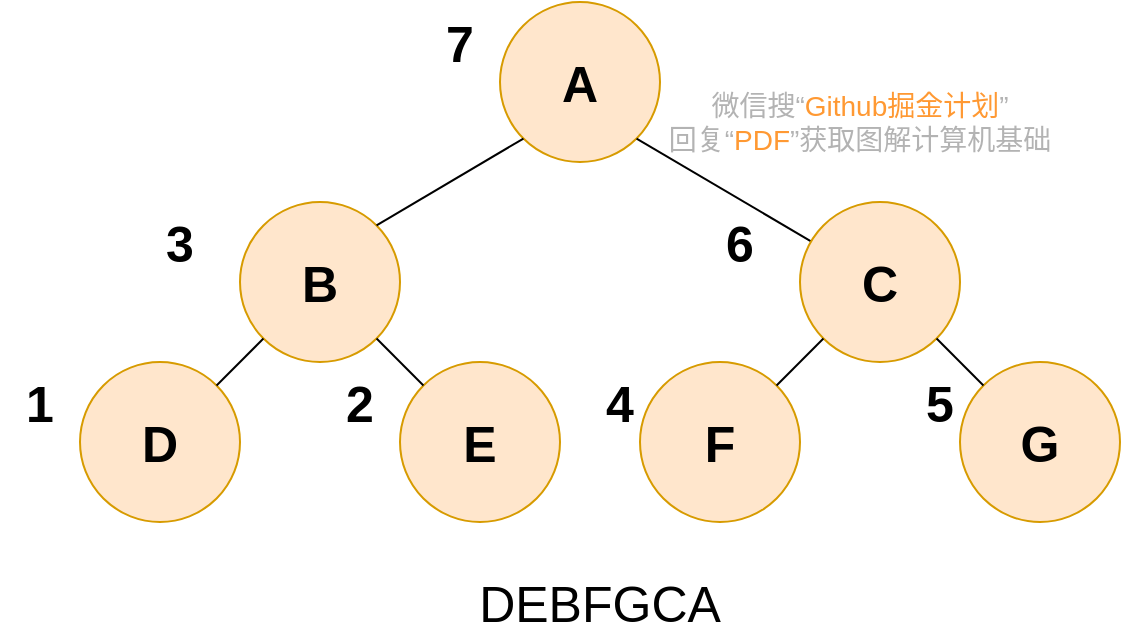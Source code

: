 <mxfile version="13.4.5" type="device"><diagram id="FIgDf6u-rJ36MxwX6W4d" name="Page-1"><mxGraphModel dx="1106" dy="997" grid="1" gridSize="10" guides="1" tooltips="1" connect="1" arrows="1" fold="1" page="1" pageScale="1" pageWidth="827" pageHeight="1169" math="0" shadow="0"><root><mxCell id="0"/><mxCell id="1" parent="0"/><mxCell id="iA5VdthUNQTzW5SZSuzh-1" value="&lt;b style=&quot;font-size: 25px&quot;&gt;A&lt;/b&gt;" style="ellipse;whiteSpace=wrap;html=1;aspect=fixed;fillColor=#ffe6cc;strokeColor=#d79b00;" vertex="1" parent="1"><mxGeometry x="620" y="270" width="80" height="80" as="geometry"/></mxCell><mxCell id="iA5VdthUNQTzW5SZSuzh-2" value="" style="endArrow=none;html=1;entryX=1;entryY=1;entryDx=0;entryDy=0;" edge="1" parent="1" source="iA5VdthUNQTzW5SZSuzh-3" target="iA5VdthUNQTzW5SZSuzh-1"><mxGeometry width="50" height="50" relative="1" as="geometry"><mxPoint x="597" y="580" as="sourcePoint"/><mxPoint x="685.284" y="358.284" as="targetPoint"/></mxGeometry></mxCell><mxCell id="iA5VdthUNQTzW5SZSuzh-3" value="&lt;span style=&quot;font-size: 25px&quot;&gt;&lt;b&gt;C&lt;/b&gt;&lt;/span&gt;" style="ellipse;whiteSpace=wrap;html=1;aspect=fixed;fillColor=#ffe6cc;strokeColor=#d79b00;" vertex="1" parent="1"><mxGeometry x="770" y="370" width="80" height="80" as="geometry"/></mxCell><mxCell id="iA5VdthUNQTzW5SZSuzh-4" value="&lt;span style=&quot;font-size: 25px&quot;&gt;&lt;b&gt;B&lt;/b&gt;&lt;/span&gt;" style="ellipse;whiteSpace=wrap;html=1;aspect=fixed;fillColor=#ffe6cc;strokeColor=#d79b00;" vertex="1" parent="1"><mxGeometry x="490" y="370" width="80" height="80" as="geometry"/></mxCell><mxCell id="iA5VdthUNQTzW5SZSuzh-5" value="&lt;span style=&quot;font-size: 25px&quot;&gt;&lt;b&gt;D&lt;/b&gt;&lt;/span&gt;" style="ellipse;whiteSpace=wrap;html=1;aspect=fixed;fillColor=#ffe6cc;strokeColor=#d79b00;" vertex="1" parent="1"><mxGeometry x="410" y="450" width="80" height="80" as="geometry"/></mxCell><mxCell id="iA5VdthUNQTzW5SZSuzh-6" value="&lt;span style=&quot;font-size: 25px&quot;&gt;&lt;b&gt;G&lt;/b&gt;&lt;/span&gt;" style="ellipse;whiteSpace=wrap;html=1;aspect=fixed;fillColor=#ffe6cc;strokeColor=#d79b00;" vertex="1" parent="1"><mxGeometry x="850" y="450" width="80" height="80" as="geometry"/></mxCell><mxCell id="iA5VdthUNQTzW5SZSuzh-7" value="" style="endArrow=none;html=1;exitX=1;exitY=0;exitDx=0;exitDy=0;entryX=0;entryY=1;entryDx=0;entryDy=0;" edge="1" parent="1" source="iA5VdthUNQTzW5SZSuzh-4" target="iA5VdthUNQTzW5SZSuzh-1"><mxGeometry width="50" height="50" relative="1" as="geometry"><mxPoint x="550" y="590" as="sourcePoint"/><mxPoint x="718" y="472" as="targetPoint"/></mxGeometry></mxCell><mxCell id="iA5VdthUNQTzW5SZSuzh-8" value="" style="endArrow=none;html=1;entryX=1;entryY=0;entryDx=0;entryDy=0;exitX=0;exitY=1;exitDx=0;exitDy=0;" edge="1" parent="1" source="iA5VdthUNQTzW5SZSuzh-4" target="iA5VdthUNQTzW5SZSuzh-5"><mxGeometry width="50" height="50" relative="1" as="geometry"><mxPoint x="610" y="470" as="sourcePoint"/><mxPoint x="648.284" y="378.284" as="targetPoint"/></mxGeometry></mxCell><mxCell id="iA5VdthUNQTzW5SZSuzh-9" value="" style="endArrow=none;html=1;" edge="1" parent="1" source="iA5VdthUNQTzW5SZSuzh-6" target="iA5VdthUNQTzW5SZSuzh-3"><mxGeometry width="50" height="50" relative="1" as="geometry"><mxPoint x="711.634" y="461.92" as="sourcePoint"/><mxPoint x="726.284" y="460.284" as="targetPoint"/></mxGeometry></mxCell><mxCell id="iA5VdthUNQTzW5SZSuzh-10" value="&lt;span style=&quot;font-size: 25px&quot;&gt;&lt;b&gt;E&lt;/b&gt;&lt;/span&gt;" style="ellipse;whiteSpace=wrap;html=1;aspect=fixed;fillColor=#ffe6cc;strokeColor=#d79b00;" vertex="1" parent="1"><mxGeometry x="570" y="450" width="80" height="80" as="geometry"/></mxCell><mxCell id="iA5VdthUNQTzW5SZSuzh-11" value="" style="endArrow=none;html=1;exitX=1;exitY=1;exitDx=0;exitDy=0;entryX=0;entryY=0;entryDx=0;entryDy=0;" edge="1" parent="1" source="iA5VdthUNQTzW5SZSuzh-4" target="iA5VdthUNQTzW5SZSuzh-10"><mxGeometry width="50" height="50" relative="1" as="geometry"><mxPoint x="568.284" y="391.716" as="sourcePoint"/><mxPoint x="591.716" y="368.284" as="targetPoint"/></mxGeometry></mxCell><mxCell id="iA5VdthUNQTzW5SZSuzh-12" value="&lt;font style=&quot;font-size: 25px&quot;&gt;&lt;b&gt;7&lt;/b&gt;&lt;/font&gt;" style="text;html=1;strokeColor=none;fillColor=none;align=center;verticalAlign=middle;whiteSpace=wrap;rounded=0;" vertex="1" parent="1"><mxGeometry x="580" y="280" width="40" height="20" as="geometry"/></mxCell><mxCell id="iA5VdthUNQTzW5SZSuzh-13" value="&lt;font style=&quot;font-size: 25px&quot;&gt;&lt;b&gt;3&lt;/b&gt;&lt;/font&gt;" style="text;html=1;strokeColor=none;fillColor=none;align=center;verticalAlign=middle;whiteSpace=wrap;rounded=0;" vertex="1" parent="1"><mxGeometry x="440" y="380" width="40" height="20" as="geometry"/></mxCell><mxCell id="iA5VdthUNQTzW5SZSuzh-14" value="&lt;font style=&quot;font-size: 25px&quot;&gt;&lt;b&gt;6&lt;/b&gt;&lt;/font&gt;" style="text;html=1;strokeColor=none;fillColor=none;align=center;verticalAlign=middle;whiteSpace=wrap;rounded=0;" vertex="1" parent="1"><mxGeometry x="720" y="380" width="40" height="20" as="geometry"/></mxCell><mxCell id="iA5VdthUNQTzW5SZSuzh-15" value="&lt;font style=&quot;font-size: 25px&quot;&gt;&lt;b&gt;1&lt;/b&gt;&lt;/font&gt;" style="text;html=1;strokeColor=none;fillColor=none;align=center;verticalAlign=middle;whiteSpace=wrap;rounded=0;" vertex="1" parent="1"><mxGeometry x="370" y="460" width="40" height="20" as="geometry"/></mxCell><mxCell id="iA5VdthUNQTzW5SZSuzh-16" style="edgeStyle=none;rounded=0;orthogonalLoop=1;jettySize=auto;html=1;entryX=0.5;entryY=1;entryDx=0;entryDy=0;" edge="1" parent="1" source="iA5VdthUNQTzW5SZSuzh-1" target="iA5VdthUNQTzW5SZSuzh-1"><mxGeometry relative="1" as="geometry"/></mxCell><mxCell id="iA5VdthUNQTzW5SZSuzh-17" value="&lt;span style=&quot;font-size: 25px&quot;&gt;&lt;b&gt;F&lt;/b&gt;&lt;/span&gt;" style="ellipse;whiteSpace=wrap;html=1;aspect=fixed;fillColor=#ffe6cc;strokeColor=#d79b00;" vertex="1" parent="1"><mxGeometry x="690" y="450" width="80" height="80" as="geometry"/></mxCell><mxCell id="iA5VdthUNQTzW5SZSuzh-18" value="" style="endArrow=none;html=1;entryX=0;entryY=1;entryDx=0;entryDy=0;exitX=1;exitY=0;exitDx=0;exitDy=0;" edge="1" parent="1" source="iA5VdthUNQTzW5SZSuzh-17" target="iA5VdthUNQTzW5SZSuzh-3"><mxGeometry width="50" height="50" relative="1" as="geometry"><mxPoint x="891.716" y="493.716" as="sourcePoint"/><mxPoint x="848.284" y="450.284" as="targetPoint"/></mxGeometry></mxCell><mxCell id="iA5VdthUNQTzW5SZSuzh-19" value="&lt;font style=&quot;font-size: 25px&quot;&gt;&lt;b&gt;4&lt;/b&gt;&lt;/font&gt;" style="text;html=1;strokeColor=none;fillColor=none;align=center;verticalAlign=middle;whiteSpace=wrap;rounded=0;" vertex="1" parent="1"><mxGeometry x="660" y="460" width="40" height="20" as="geometry"/></mxCell><mxCell id="iA5VdthUNQTzW5SZSuzh-20" value="&lt;font style=&quot;font-size: 25px&quot;&gt;&lt;b&gt;5&lt;/b&gt;&lt;/font&gt;" style="text;html=1;strokeColor=none;fillColor=none;align=center;verticalAlign=middle;whiteSpace=wrap;rounded=0;" vertex="1" parent="1"><mxGeometry x="820" y="460" width="40" height="20" as="geometry"/></mxCell><mxCell id="iA5VdthUNQTzW5SZSuzh-21" value="&lt;font style=&quot;font-size: 25px&quot;&gt;&lt;b&gt;2&lt;/b&gt;&lt;/font&gt;" style="text;html=1;strokeColor=none;fillColor=none;align=center;verticalAlign=middle;whiteSpace=wrap;rounded=0;" vertex="1" parent="1"><mxGeometry x="530" y="460" width="40" height="20" as="geometry"/></mxCell><mxCell id="iA5VdthUNQTzW5SZSuzh-22" value="&lt;span style=&quot;font-size: 25px&quot;&gt;DEBFGCA&lt;/span&gt;" style="text;html=1;strokeColor=none;fillColor=none;align=center;verticalAlign=middle;whiteSpace=wrap;rounded=0;" vertex="1" parent="1"><mxGeometry x="650" y="560" width="40" height="20" as="geometry"/></mxCell><mxCell id="iA5VdthUNQTzW5SZSuzh-23" style="edgeStyle=none;rounded=0;orthogonalLoop=1;jettySize=auto;html=1;exitX=0.5;exitY=0;exitDx=0;exitDy=0;" edge="1" parent="1" source="iA5VdthUNQTzW5SZSuzh-22" target="iA5VdthUNQTzW5SZSuzh-22"><mxGeometry relative="1" as="geometry"/></mxCell><mxCell id="iA5VdthUNQTzW5SZSuzh-24" value="微信搜“&lt;font color=&quot;#ff9933&quot;&gt;Github掘金计划&lt;/font&gt;”&lt;br style=&quot;font-size: 14px&quot;&gt;回复“&lt;font color=&quot;#ff9933&quot;&gt;PDF&lt;/font&gt;”获取图解计算机基础" style="text;html=1;strokeColor=none;fillColor=none;align=center;verticalAlign=middle;whiteSpace=wrap;rounded=0;labelBackgroundColor=none;fontSize=14;fontColor=#B3B3B3;" vertex="1" parent="1"><mxGeometry x="690" y="320" width="220" height="20" as="geometry"/></mxCell></root></mxGraphModel></diagram></mxfile>